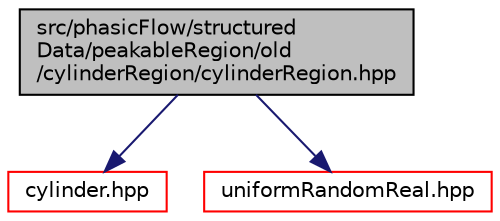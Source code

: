digraph "src/phasicFlow/structuredData/peakableRegion/old/cylinderRegion/cylinderRegion.hpp"
{
 // LATEX_PDF_SIZE
  edge [fontname="Helvetica",fontsize="10",labelfontname="Helvetica",labelfontsize="10"];
  node [fontname="Helvetica",fontsize="10",shape=record];
  Node1 [label="src/phasicFlow/structured\lData/peakableRegion/old\l/cylinderRegion/cylinderRegion.hpp",height=0.2,width=0.4,color="black", fillcolor="grey75", style="filled", fontcolor="black",tooltip=" "];
  Node1 -> Node2 [color="midnightblue",fontsize="10",style="solid",fontname="Helvetica"];
  Node2 [label="cylinder.hpp",height=0.2,width=0.4,color="red", fillcolor="white", style="filled",URL="$cylinder_8hpp.html",tooltip=" "];
  Node1 -> Node52 [color="midnightblue",fontsize="10",style="solid",fontname="Helvetica"];
  Node52 [label="uniformRandomReal.hpp",height=0.2,width=0.4,color="red", fillcolor="white", style="filled",URL="$uniformRandomReal_8hpp.html",tooltip=" "];
}
